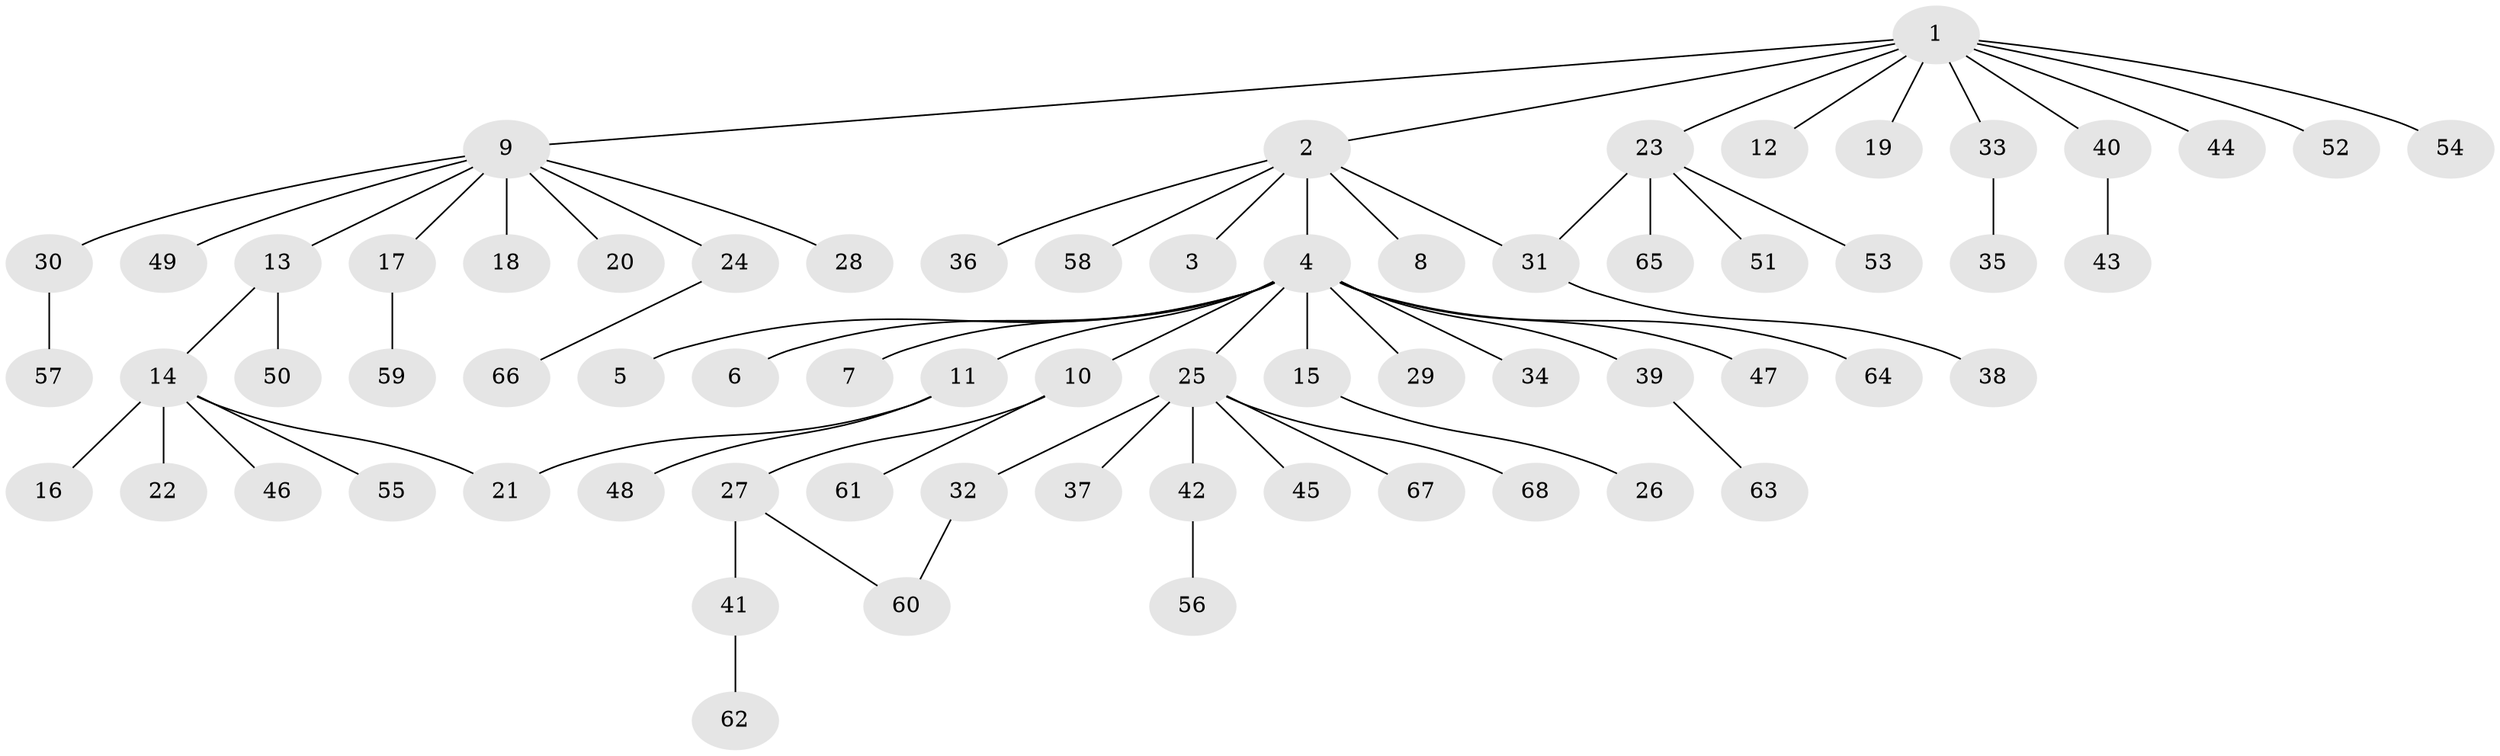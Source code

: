 // Generated by graph-tools (version 1.1) at 2025/35/03/09/25 02:35:31]
// undirected, 68 vertices, 70 edges
graph export_dot {
graph [start="1"]
  node [color=gray90,style=filled];
  1;
  2;
  3;
  4;
  5;
  6;
  7;
  8;
  9;
  10;
  11;
  12;
  13;
  14;
  15;
  16;
  17;
  18;
  19;
  20;
  21;
  22;
  23;
  24;
  25;
  26;
  27;
  28;
  29;
  30;
  31;
  32;
  33;
  34;
  35;
  36;
  37;
  38;
  39;
  40;
  41;
  42;
  43;
  44;
  45;
  46;
  47;
  48;
  49;
  50;
  51;
  52;
  53;
  54;
  55;
  56;
  57;
  58;
  59;
  60;
  61;
  62;
  63;
  64;
  65;
  66;
  67;
  68;
  1 -- 2;
  1 -- 9;
  1 -- 12;
  1 -- 19;
  1 -- 23;
  1 -- 33;
  1 -- 40;
  1 -- 44;
  1 -- 52;
  1 -- 54;
  2 -- 3;
  2 -- 4;
  2 -- 8;
  2 -- 31;
  2 -- 36;
  2 -- 58;
  4 -- 5;
  4 -- 6;
  4 -- 7;
  4 -- 10;
  4 -- 11;
  4 -- 15;
  4 -- 25;
  4 -- 29;
  4 -- 34;
  4 -- 39;
  4 -- 47;
  4 -- 64;
  9 -- 13;
  9 -- 17;
  9 -- 18;
  9 -- 20;
  9 -- 24;
  9 -- 28;
  9 -- 30;
  9 -- 49;
  10 -- 27;
  10 -- 61;
  11 -- 21;
  11 -- 48;
  13 -- 14;
  13 -- 50;
  14 -- 16;
  14 -- 21;
  14 -- 22;
  14 -- 46;
  14 -- 55;
  15 -- 26;
  17 -- 59;
  23 -- 31;
  23 -- 51;
  23 -- 53;
  23 -- 65;
  24 -- 66;
  25 -- 32;
  25 -- 37;
  25 -- 42;
  25 -- 45;
  25 -- 67;
  25 -- 68;
  27 -- 41;
  27 -- 60;
  30 -- 57;
  31 -- 38;
  32 -- 60;
  33 -- 35;
  39 -- 63;
  40 -- 43;
  41 -- 62;
  42 -- 56;
}
